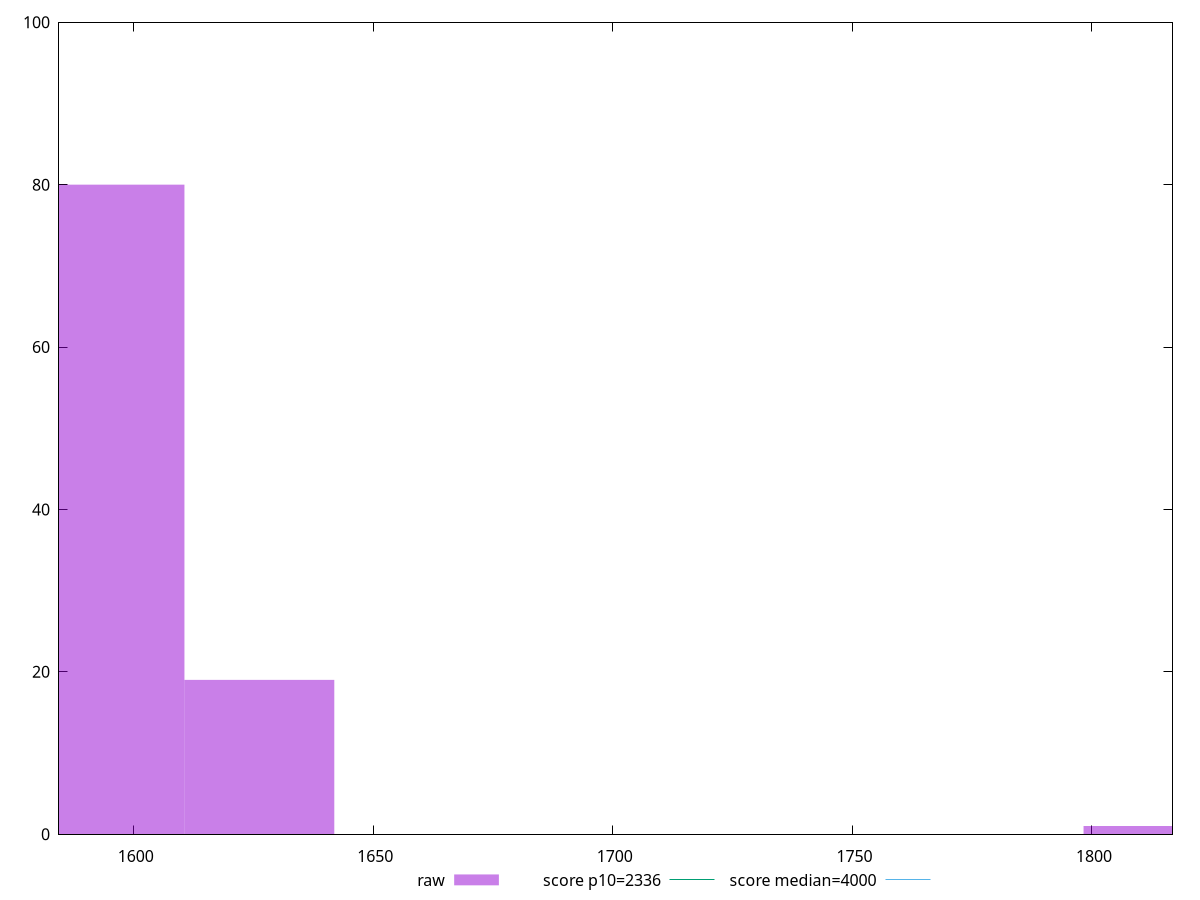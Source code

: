 reset

$raw <<EOF
1813.8781342162924 1
1594.9618076729466 80
1626.2355686077103 19
EOF

set key outside below
set boxwidth 31.27376093476366
set xrange [1584.4194:1816.8045000000002]
set yrange [0:100]
set trange [0:100]
set style fill transparent solid 0.5 noborder

set parametric
set terminal svg size 640, 490 enhanced background rgb 'white'
set output "report_00018_2021-02-10T15-25-16.877Z/first-contentful-paint/samples/pages+cached+noadtech+nomedia+nocss/raw/histogram.svg"

plot $raw title "raw" with boxes, \
     2336,t title "score p10=2336", \
     4000,t title "score median=4000"

reset
